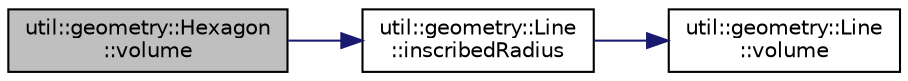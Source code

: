 digraph "util::geometry::Hexagon::volume"
{
  edge [fontname="Helvetica",fontsize="10",labelfontname="Helvetica",labelfontsize="10"];
  node [fontname="Helvetica",fontsize="10",shape=record];
  rankdir="LR";
  Node96 [label="util::geometry::Hexagon\l::volume",height=0.2,width=0.4,color="black", fillcolor="grey75", style="filled", fontcolor="black"];
  Node96 -> Node97 [color="midnightblue",fontsize="10",style="solid",fontname="Helvetica"];
  Node97 [label="util::geometry::Line\l::inscribedRadius",height=0.2,width=0.4,color="black", fillcolor="white", style="filled",URL="$classutil_1_1geometry_1_1Line.html#a3bb8c8af7d9c59984350c17fda1a2dd7",tooltip="Computes the radius of biggest circle/sphere completely within the object. "];
  Node97 -> Node98 [color="midnightblue",fontsize="10",style="solid",fontname="Helvetica"];
  Node98 [label="util::geometry::Line\l::volume",height=0.2,width=0.4,color="black", fillcolor="white", style="filled",URL="$classutil_1_1geometry_1_1Line.html#aacb71bc8ad7cc3481c4db221ca8a13bc",tooltip="Computes the area of the rectangle. "];
}
